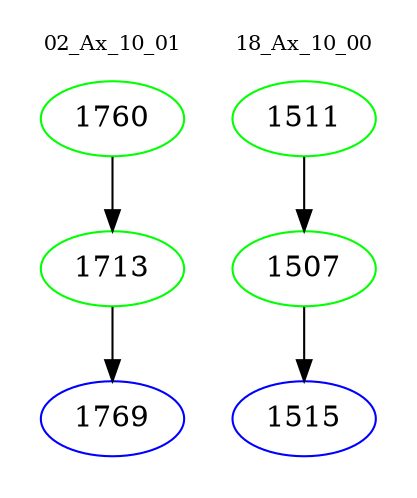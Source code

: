 digraph{
subgraph cluster_0 {
color = white
label = "02_Ax_10_01";
fontsize=10;
T0_1760 [label="1760", color="green"]
T0_1760 -> T0_1713 [color="black"]
T0_1713 [label="1713", color="green"]
T0_1713 -> T0_1769 [color="black"]
T0_1769 [label="1769", color="blue"]
}
subgraph cluster_1 {
color = white
label = "18_Ax_10_00";
fontsize=10;
T1_1511 [label="1511", color="green"]
T1_1511 -> T1_1507 [color="black"]
T1_1507 [label="1507", color="green"]
T1_1507 -> T1_1515 [color="black"]
T1_1515 [label="1515", color="blue"]
}
}
